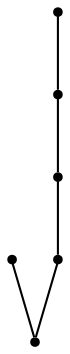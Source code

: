 graph {
  node [shape=point,comment="{\"directed\":false,\"doi\":\"10.1007/978-3-319-50106-2_36\",\"figure\":\"1\"}"]

  v0 [pos="1586.9819588267947,306.9202346218931"]
  v1 [pos="1546.9756873626648,266.91445346104126"]
  v2 [pos="1506.9692887217,306.9202346218931"]
  v3 [pos="1426.9564914397695,386.9320512941505"]
  v4 [pos="1386.9500927988045,426.9378324550023"]
  v5 [pos="1346.9438213346746,386.9320512941504"]

  v0 -- v1 [id="-1",pos="1586.9819588267947,306.9202346218931 1546.9756873626648,266.91445346104126 1546.9756873626648,266.91445346104126 1546.9756873626648,266.91445346104126"]
  v2 -- v1 [id="-3",pos="1506.9692887217,306.9202346218931 1546.9756873626648,266.91445346104126 1546.9756873626648,266.91445346104126 1546.9756873626648,266.91445346104126"]
  v3 -- v2 [id="-4",pos="1426.9564914397695,386.9320512941505 1506.9692887217,306.9202346218931 1506.9692887217,306.9202346218931 1506.9692887217,306.9202346218931"]
  v5 -- v4 [id="-6",pos="1346.9438213346746,386.9320512941504 1386.9500927988045,426.9378324550023 1386.9500927988045,426.9378324550023 1386.9500927988045,426.9378324550023"]
  v4 -- v3 [id="-7",pos="1386.9500927988045,426.9378324550023 1426.9564914397695,386.9320512941505 1426.9564914397695,386.9320512941505 1426.9564914397695,386.9320512941505"]
}